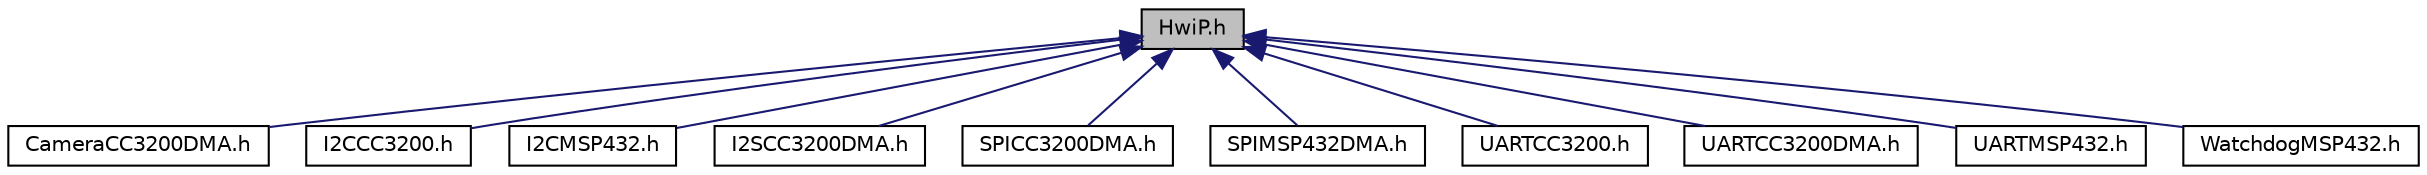 digraph "HwiP.h"
{
  edge [fontname="Helvetica",fontsize="10",labelfontname="Helvetica",labelfontsize="10"];
  node [fontname="Helvetica",fontsize="10",shape=record];
  Node1 [label="HwiP.h",height=0.2,width=0.4,color="black", fillcolor="grey75", style="filled", fontcolor="black"];
  Node1 -> Node2 [dir="back",color="midnightblue",fontsize="10",style="solid",fontname="Helvetica"];
  Node2 [label="CameraCC3200DMA.h",height=0.2,width=0.4,color="black", fillcolor="white", style="filled",URL="$_camera_c_c3200_d_m_a_8h.html",tooltip="Camera driver implementation for a CC3200 Camera controller. "];
  Node1 -> Node3 [dir="back",color="midnightblue",fontsize="10",style="solid",fontname="Helvetica"];
  Node3 [label="I2CCC3200.h",height=0.2,width=0.4,color="black", fillcolor="white", style="filled",URL="$_i2_c_c_c3200_8h.html",tooltip="I2C driver implementation for a CC3200 I2C controller. "];
  Node1 -> Node4 [dir="back",color="midnightblue",fontsize="10",style="solid",fontname="Helvetica"];
  Node4 [label="I2CMSP432.h",height=0.2,width=0.4,color="black", fillcolor="white", style="filled",URL="$_i2_c_m_s_p432_8h.html",tooltip="I2C driver implementation for the EUSCI controller on MSP432. "];
  Node1 -> Node5 [dir="back",color="midnightblue",fontsize="10",style="solid",fontname="Helvetica"];
  Node5 [label="I2SCC3200DMA.h",height=0.2,width=0.4,color="black", fillcolor="white", style="filled",URL="$_i2_s_c_c3200_d_m_a_8h.html",tooltip="I2S driver implementation for a CC3200 I2S controller. "];
  Node1 -> Node6 [dir="back",color="midnightblue",fontsize="10",style="solid",fontname="Helvetica"];
  Node6 [label="SPICC3200DMA.h",height=0.2,width=0.4,color="black", fillcolor="white", style="filled",URL="$_s_p_i_c_c3200_d_m_a_8h.html",tooltip="SPI driver implementation for a CC3200 SPI controller using the micro DMA controller. "];
  Node1 -> Node7 [dir="back",color="midnightblue",fontsize="10",style="solid",fontname="Helvetica"];
  Node7 [label="SPIMSP432DMA.h",height=0.2,width=0.4,color="black", fillcolor="white", style="filled",URL="$_s_p_i_m_s_p432_d_m_a_8h.html",tooltip="SPI driver implementation for a EUSCI peripheral on MSP432 using the micro DMA controller. "];
  Node1 -> Node8 [dir="back",color="midnightblue",fontsize="10",style="solid",fontname="Helvetica"];
  Node8 [label="UARTCC3200.h",height=0.2,width=0.4,color="black", fillcolor="white", style="filled",URL="$_u_a_r_t_c_c3200_8h.html",tooltip="UART driver implementation for a CC3200 UART controller. "];
  Node1 -> Node9 [dir="back",color="midnightblue",fontsize="10",style="solid",fontname="Helvetica"];
  Node9 [label="UARTCC3200DMA.h",height=0.2,width=0.4,color="black", fillcolor="white", style="filled",URL="$_u_a_r_t_c_c3200_d_m_a_8h.html",tooltip="UART driver implementation for a CC3200 UART controller, using the micro DMA controller. "];
  Node1 -> Node10 [dir="back",color="midnightblue",fontsize="10",style="solid",fontname="Helvetica"];
  Node10 [label="UARTMSP432.h",height=0.2,width=0.4,color="black", fillcolor="white", style="filled",URL="$_u_a_r_t_m_s_p432_8h.html",tooltip="UART driver implementation for a EUSCIA peripheral for MSP432. "];
  Node1 -> Node11 [dir="back",color="midnightblue",fontsize="10",style="solid",fontname="Helvetica"];
  Node11 [label="WatchdogMSP432.h",height=0.2,width=0.4,color="black", fillcolor="white", style="filled",URL="$_watchdog_m_s_p432_8h.html",tooltip="Watchdog driver implementation for MSP432. "];
}
